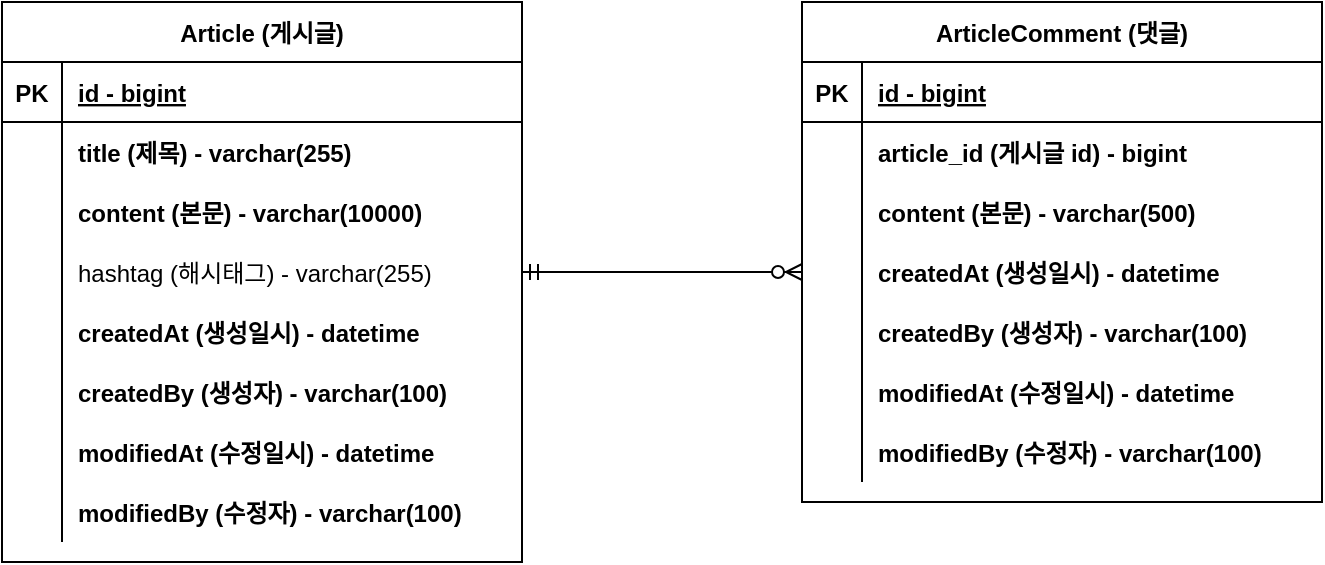 <mxfile version="20.4.2" type="github">
  <diagram id="U71vbY5LqjYVcQyEc9EY" name="페이지-1">
    <mxGraphModel dx="1422" dy="737" grid="1" gridSize="10" guides="1" tooltips="1" connect="1" arrows="1" fold="1" page="1" pageScale="1" pageWidth="827" pageHeight="1169" math="0" shadow="0">
      <root>
        <mxCell id="0" />
        <mxCell id="1" parent="0" />
        <mxCell id="ZTrDCO__4Qnhb2mLUUCg-1" value="Article (게시글)" style="shape=table;startSize=30;container=1;collapsible=1;childLayout=tableLayout;fixedRows=1;rowLines=0;fontStyle=1;align=center;resizeLast=1;" vertex="1" parent="1">
          <mxGeometry x="40" y="320" width="260" height="280" as="geometry" />
        </mxCell>
        <mxCell id="ZTrDCO__4Qnhb2mLUUCg-2" value="" style="shape=tableRow;horizontal=0;startSize=0;swimlaneHead=0;swimlaneBody=0;fillColor=none;collapsible=0;dropTarget=0;points=[[0,0.5],[1,0.5]];portConstraint=eastwest;top=0;left=0;right=0;bottom=1;" vertex="1" parent="ZTrDCO__4Qnhb2mLUUCg-1">
          <mxGeometry y="30" width="260" height="30" as="geometry" />
        </mxCell>
        <mxCell id="ZTrDCO__4Qnhb2mLUUCg-3" value="PK" style="shape=partialRectangle;connectable=0;fillColor=none;top=0;left=0;bottom=0;right=0;fontStyle=1;overflow=hidden;" vertex="1" parent="ZTrDCO__4Qnhb2mLUUCg-2">
          <mxGeometry width="30" height="30" as="geometry">
            <mxRectangle width="30" height="30" as="alternateBounds" />
          </mxGeometry>
        </mxCell>
        <mxCell id="ZTrDCO__4Qnhb2mLUUCg-4" value="id - bigint" style="shape=partialRectangle;connectable=0;fillColor=none;top=0;left=0;bottom=0;right=0;align=left;spacingLeft=6;fontStyle=5;overflow=hidden;" vertex="1" parent="ZTrDCO__4Qnhb2mLUUCg-2">
          <mxGeometry x="30" width="230" height="30" as="geometry">
            <mxRectangle width="230" height="30" as="alternateBounds" />
          </mxGeometry>
        </mxCell>
        <mxCell id="ZTrDCO__4Qnhb2mLUUCg-5" value="" style="shape=tableRow;horizontal=0;startSize=0;swimlaneHead=0;swimlaneBody=0;fillColor=none;collapsible=0;dropTarget=0;points=[[0,0.5],[1,0.5]];portConstraint=eastwest;top=0;left=0;right=0;bottom=0;" vertex="1" parent="ZTrDCO__4Qnhb2mLUUCg-1">
          <mxGeometry y="60" width="260" height="30" as="geometry" />
        </mxCell>
        <mxCell id="ZTrDCO__4Qnhb2mLUUCg-6" value="" style="shape=partialRectangle;connectable=0;fillColor=none;top=0;left=0;bottom=0;right=0;editable=1;overflow=hidden;" vertex="1" parent="ZTrDCO__4Qnhb2mLUUCg-5">
          <mxGeometry width="30" height="30" as="geometry">
            <mxRectangle width="30" height="30" as="alternateBounds" />
          </mxGeometry>
        </mxCell>
        <mxCell id="ZTrDCO__4Qnhb2mLUUCg-7" value="title (제목) - varchar(255)" style="shape=partialRectangle;connectable=0;fillColor=none;top=0;left=0;bottom=0;right=0;align=left;spacingLeft=6;overflow=hidden;fontStyle=1" vertex="1" parent="ZTrDCO__4Qnhb2mLUUCg-5">
          <mxGeometry x="30" width="230" height="30" as="geometry">
            <mxRectangle width="230" height="30" as="alternateBounds" />
          </mxGeometry>
        </mxCell>
        <mxCell id="ZTrDCO__4Qnhb2mLUUCg-8" value="" style="shape=tableRow;horizontal=0;startSize=0;swimlaneHead=0;swimlaneBody=0;fillColor=none;collapsible=0;dropTarget=0;points=[[0,0.5],[1,0.5]];portConstraint=eastwest;top=0;left=0;right=0;bottom=0;" vertex="1" parent="ZTrDCO__4Qnhb2mLUUCg-1">
          <mxGeometry y="90" width="260" height="30" as="geometry" />
        </mxCell>
        <mxCell id="ZTrDCO__4Qnhb2mLUUCg-9" value="" style="shape=partialRectangle;connectable=0;fillColor=none;top=0;left=0;bottom=0;right=0;editable=1;overflow=hidden;" vertex="1" parent="ZTrDCO__4Qnhb2mLUUCg-8">
          <mxGeometry width="30" height="30" as="geometry">
            <mxRectangle width="30" height="30" as="alternateBounds" />
          </mxGeometry>
        </mxCell>
        <mxCell id="ZTrDCO__4Qnhb2mLUUCg-10" value="content (본문) - varchar(10000)" style="shape=partialRectangle;connectable=0;fillColor=none;top=0;left=0;bottom=0;right=0;align=left;spacingLeft=6;overflow=hidden;fontStyle=1" vertex="1" parent="ZTrDCO__4Qnhb2mLUUCg-8">
          <mxGeometry x="30" width="230" height="30" as="geometry">
            <mxRectangle width="230" height="30" as="alternateBounds" />
          </mxGeometry>
        </mxCell>
        <mxCell id="ZTrDCO__4Qnhb2mLUUCg-11" value="" style="shape=tableRow;horizontal=0;startSize=0;swimlaneHead=0;swimlaneBody=0;fillColor=none;collapsible=0;dropTarget=0;points=[[0,0.5],[1,0.5]];portConstraint=eastwest;top=0;left=0;right=0;bottom=0;" vertex="1" parent="ZTrDCO__4Qnhb2mLUUCg-1">
          <mxGeometry y="120" width="260" height="30" as="geometry" />
        </mxCell>
        <mxCell id="ZTrDCO__4Qnhb2mLUUCg-12" value="" style="shape=partialRectangle;connectable=0;fillColor=none;top=0;left=0;bottom=0;right=0;editable=1;overflow=hidden;" vertex="1" parent="ZTrDCO__4Qnhb2mLUUCg-11">
          <mxGeometry width="30" height="30" as="geometry">
            <mxRectangle width="30" height="30" as="alternateBounds" />
          </mxGeometry>
        </mxCell>
        <mxCell id="ZTrDCO__4Qnhb2mLUUCg-13" value="hashtag (해시태그) - varchar(255)" style="shape=partialRectangle;connectable=0;fillColor=none;top=0;left=0;bottom=0;right=0;align=left;spacingLeft=6;overflow=hidden;" vertex="1" parent="ZTrDCO__4Qnhb2mLUUCg-11">
          <mxGeometry x="30" width="230" height="30" as="geometry">
            <mxRectangle width="230" height="30" as="alternateBounds" />
          </mxGeometry>
        </mxCell>
        <mxCell id="ZTrDCO__4Qnhb2mLUUCg-14" value="" style="shape=tableRow;horizontal=0;startSize=0;swimlaneHead=0;swimlaneBody=0;fillColor=none;collapsible=0;dropTarget=0;points=[[0,0.5],[1,0.5]];portConstraint=eastwest;top=0;left=0;right=0;bottom=0;" vertex="1" parent="ZTrDCO__4Qnhb2mLUUCg-1">
          <mxGeometry y="150" width="260" height="30" as="geometry" />
        </mxCell>
        <mxCell id="ZTrDCO__4Qnhb2mLUUCg-15" value="" style="shape=partialRectangle;connectable=0;fillColor=none;top=0;left=0;bottom=0;right=0;editable=1;overflow=hidden;" vertex="1" parent="ZTrDCO__4Qnhb2mLUUCg-14">
          <mxGeometry width="30" height="30" as="geometry">
            <mxRectangle width="30" height="30" as="alternateBounds" />
          </mxGeometry>
        </mxCell>
        <mxCell id="ZTrDCO__4Qnhb2mLUUCg-16" value="createdAt (생성일시) - datetime" style="shape=partialRectangle;connectable=0;fillColor=none;top=0;left=0;bottom=0;right=0;align=left;spacingLeft=6;overflow=hidden;fontStyle=1" vertex="1" parent="ZTrDCO__4Qnhb2mLUUCg-14">
          <mxGeometry x="30" width="230" height="30" as="geometry">
            <mxRectangle width="230" height="30" as="alternateBounds" />
          </mxGeometry>
        </mxCell>
        <mxCell id="ZTrDCO__4Qnhb2mLUUCg-20" value="" style="shape=tableRow;horizontal=0;startSize=0;swimlaneHead=0;swimlaneBody=0;fillColor=none;collapsible=0;dropTarget=0;points=[[0,0.5],[1,0.5]];portConstraint=eastwest;top=0;left=0;right=0;bottom=0;" vertex="1" parent="ZTrDCO__4Qnhb2mLUUCg-1">
          <mxGeometry y="180" width="260" height="30" as="geometry" />
        </mxCell>
        <mxCell id="ZTrDCO__4Qnhb2mLUUCg-21" value="" style="shape=partialRectangle;connectable=0;fillColor=none;top=0;left=0;bottom=0;right=0;editable=1;overflow=hidden;" vertex="1" parent="ZTrDCO__4Qnhb2mLUUCg-20">
          <mxGeometry width="30" height="30" as="geometry">
            <mxRectangle width="30" height="30" as="alternateBounds" />
          </mxGeometry>
        </mxCell>
        <mxCell id="ZTrDCO__4Qnhb2mLUUCg-22" value="createdBy (생성자) - varchar(100)" style="shape=partialRectangle;connectable=0;fillColor=none;top=0;left=0;bottom=0;right=0;align=left;spacingLeft=6;overflow=hidden;fontStyle=1" vertex="1" parent="ZTrDCO__4Qnhb2mLUUCg-20">
          <mxGeometry x="30" width="230" height="30" as="geometry">
            <mxRectangle width="230" height="30" as="alternateBounds" />
          </mxGeometry>
        </mxCell>
        <mxCell id="ZTrDCO__4Qnhb2mLUUCg-23" value="" style="shape=tableRow;horizontal=0;startSize=0;swimlaneHead=0;swimlaneBody=0;fillColor=none;collapsible=0;dropTarget=0;points=[[0,0.5],[1,0.5]];portConstraint=eastwest;top=0;left=0;right=0;bottom=0;" vertex="1" parent="ZTrDCO__4Qnhb2mLUUCg-1">
          <mxGeometry y="210" width="260" height="30" as="geometry" />
        </mxCell>
        <mxCell id="ZTrDCO__4Qnhb2mLUUCg-24" value="" style="shape=partialRectangle;connectable=0;fillColor=none;top=0;left=0;bottom=0;right=0;editable=1;overflow=hidden;" vertex="1" parent="ZTrDCO__4Qnhb2mLUUCg-23">
          <mxGeometry width="30" height="30" as="geometry">
            <mxRectangle width="30" height="30" as="alternateBounds" />
          </mxGeometry>
        </mxCell>
        <mxCell id="ZTrDCO__4Qnhb2mLUUCg-25" value="modifiedAt (수정일시) - datetime" style="shape=partialRectangle;connectable=0;fillColor=none;top=0;left=0;bottom=0;right=0;align=left;spacingLeft=6;overflow=hidden;fontStyle=1" vertex="1" parent="ZTrDCO__4Qnhb2mLUUCg-23">
          <mxGeometry x="30" width="230" height="30" as="geometry">
            <mxRectangle width="230" height="30" as="alternateBounds" />
          </mxGeometry>
        </mxCell>
        <mxCell id="ZTrDCO__4Qnhb2mLUUCg-17" value="" style="shape=tableRow;horizontal=0;startSize=0;swimlaneHead=0;swimlaneBody=0;fillColor=none;collapsible=0;dropTarget=0;points=[[0,0.5],[1,0.5]];portConstraint=eastwest;top=0;left=0;right=0;bottom=0;" vertex="1" parent="ZTrDCO__4Qnhb2mLUUCg-1">
          <mxGeometry y="240" width="260" height="30" as="geometry" />
        </mxCell>
        <mxCell id="ZTrDCO__4Qnhb2mLUUCg-18" value="" style="shape=partialRectangle;connectable=0;fillColor=none;top=0;left=0;bottom=0;right=0;editable=1;overflow=hidden;" vertex="1" parent="ZTrDCO__4Qnhb2mLUUCg-17">
          <mxGeometry width="30" height="30" as="geometry">
            <mxRectangle width="30" height="30" as="alternateBounds" />
          </mxGeometry>
        </mxCell>
        <mxCell id="ZTrDCO__4Qnhb2mLUUCg-19" value="modifiedBy (수정자) - varchar(100)" style="shape=partialRectangle;connectable=0;fillColor=none;top=0;left=0;bottom=0;right=0;align=left;spacingLeft=6;overflow=hidden;fontStyle=1" vertex="1" parent="ZTrDCO__4Qnhb2mLUUCg-17">
          <mxGeometry x="30" width="230" height="30" as="geometry">
            <mxRectangle width="230" height="30" as="alternateBounds" />
          </mxGeometry>
        </mxCell>
        <mxCell id="ZTrDCO__4Qnhb2mLUUCg-26" value="ArticleComment (댓글)" style="shape=table;startSize=30;container=1;collapsible=1;childLayout=tableLayout;fixedRows=1;rowLines=0;fontStyle=1;align=center;resizeLast=1;" vertex="1" parent="1">
          <mxGeometry x="440" y="320" width="260" height="250" as="geometry" />
        </mxCell>
        <mxCell id="ZTrDCO__4Qnhb2mLUUCg-27" value="" style="shape=tableRow;horizontal=0;startSize=0;swimlaneHead=0;swimlaneBody=0;fillColor=none;collapsible=0;dropTarget=0;points=[[0,0.5],[1,0.5]];portConstraint=eastwest;top=0;left=0;right=0;bottom=1;" vertex="1" parent="ZTrDCO__4Qnhb2mLUUCg-26">
          <mxGeometry y="30" width="260" height="30" as="geometry" />
        </mxCell>
        <mxCell id="ZTrDCO__4Qnhb2mLUUCg-28" value="PK" style="shape=partialRectangle;connectable=0;fillColor=none;top=0;left=0;bottom=0;right=0;fontStyle=1;overflow=hidden;" vertex="1" parent="ZTrDCO__4Qnhb2mLUUCg-27">
          <mxGeometry width="30" height="30" as="geometry">
            <mxRectangle width="30" height="30" as="alternateBounds" />
          </mxGeometry>
        </mxCell>
        <mxCell id="ZTrDCO__4Qnhb2mLUUCg-29" value="id - bigint" style="shape=partialRectangle;connectable=0;fillColor=none;top=0;left=0;bottom=0;right=0;align=left;spacingLeft=6;fontStyle=5;overflow=hidden;" vertex="1" parent="ZTrDCO__4Qnhb2mLUUCg-27">
          <mxGeometry x="30" width="230" height="30" as="geometry">
            <mxRectangle width="230" height="30" as="alternateBounds" />
          </mxGeometry>
        </mxCell>
        <mxCell id="ZTrDCO__4Qnhb2mLUUCg-30" value="" style="shape=tableRow;horizontal=0;startSize=0;swimlaneHead=0;swimlaneBody=0;fillColor=none;collapsible=0;dropTarget=0;points=[[0,0.5],[1,0.5]];portConstraint=eastwest;top=0;left=0;right=0;bottom=0;" vertex="1" parent="ZTrDCO__4Qnhb2mLUUCg-26">
          <mxGeometry y="60" width="260" height="30" as="geometry" />
        </mxCell>
        <mxCell id="ZTrDCO__4Qnhb2mLUUCg-31" value="" style="shape=partialRectangle;connectable=0;fillColor=none;top=0;left=0;bottom=0;right=0;editable=1;overflow=hidden;" vertex="1" parent="ZTrDCO__4Qnhb2mLUUCg-30">
          <mxGeometry width="30" height="30" as="geometry">
            <mxRectangle width="30" height="30" as="alternateBounds" />
          </mxGeometry>
        </mxCell>
        <mxCell id="ZTrDCO__4Qnhb2mLUUCg-32" value="article_id (게시글 id) - bigint" style="shape=partialRectangle;connectable=0;fillColor=none;top=0;left=0;bottom=0;right=0;align=left;spacingLeft=6;overflow=hidden;fontStyle=1" vertex="1" parent="ZTrDCO__4Qnhb2mLUUCg-30">
          <mxGeometry x="30" width="230" height="30" as="geometry">
            <mxRectangle width="230" height="30" as="alternateBounds" />
          </mxGeometry>
        </mxCell>
        <mxCell id="ZTrDCO__4Qnhb2mLUUCg-101" value="" style="shape=tableRow;horizontal=0;startSize=0;swimlaneHead=0;swimlaneBody=0;fillColor=none;collapsible=0;dropTarget=0;points=[[0,0.5],[1,0.5]];portConstraint=eastwest;top=0;left=0;right=0;bottom=0;" vertex="1" parent="ZTrDCO__4Qnhb2mLUUCg-26">
          <mxGeometry y="90" width="260" height="30" as="geometry" />
        </mxCell>
        <mxCell id="ZTrDCO__4Qnhb2mLUUCg-102" value="" style="shape=partialRectangle;connectable=0;fillColor=none;top=0;left=0;bottom=0;right=0;editable=1;overflow=hidden;" vertex="1" parent="ZTrDCO__4Qnhb2mLUUCg-101">
          <mxGeometry width="30" height="30" as="geometry">
            <mxRectangle width="30" height="30" as="alternateBounds" />
          </mxGeometry>
        </mxCell>
        <mxCell id="ZTrDCO__4Qnhb2mLUUCg-103" value="content (본문) - varchar(500)" style="shape=partialRectangle;connectable=0;fillColor=none;top=0;left=0;bottom=0;right=0;align=left;spacingLeft=6;overflow=hidden;fontStyle=1" vertex="1" parent="ZTrDCO__4Qnhb2mLUUCg-101">
          <mxGeometry x="30" width="230" height="30" as="geometry">
            <mxRectangle width="230" height="30" as="alternateBounds" />
          </mxGeometry>
        </mxCell>
        <mxCell id="ZTrDCO__4Qnhb2mLUUCg-39" value="" style="shape=tableRow;horizontal=0;startSize=0;swimlaneHead=0;swimlaneBody=0;fillColor=none;collapsible=0;dropTarget=0;points=[[0,0.5],[1,0.5]];portConstraint=eastwest;top=0;left=0;right=0;bottom=0;" vertex="1" parent="ZTrDCO__4Qnhb2mLUUCg-26">
          <mxGeometry y="120" width="260" height="30" as="geometry" />
        </mxCell>
        <mxCell id="ZTrDCO__4Qnhb2mLUUCg-40" value="" style="shape=partialRectangle;connectable=0;fillColor=none;top=0;left=0;bottom=0;right=0;editable=1;overflow=hidden;" vertex="1" parent="ZTrDCO__4Qnhb2mLUUCg-39">
          <mxGeometry width="30" height="30" as="geometry">
            <mxRectangle width="30" height="30" as="alternateBounds" />
          </mxGeometry>
        </mxCell>
        <mxCell id="ZTrDCO__4Qnhb2mLUUCg-41" value="createdAt (생성일시) - datetime" style="shape=partialRectangle;connectable=0;fillColor=none;top=0;left=0;bottom=0;right=0;align=left;spacingLeft=6;overflow=hidden;fontStyle=1" vertex="1" parent="ZTrDCO__4Qnhb2mLUUCg-39">
          <mxGeometry x="30" width="230" height="30" as="geometry">
            <mxRectangle width="230" height="30" as="alternateBounds" />
          </mxGeometry>
        </mxCell>
        <mxCell id="ZTrDCO__4Qnhb2mLUUCg-42" value="" style="shape=tableRow;horizontal=0;startSize=0;swimlaneHead=0;swimlaneBody=0;fillColor=none;collapsible=0;dropTarget=0;points=[[0,0.5],[1,0.5]];portConstraint=eastwest;top=0;left=0;right=0;bottom=0;" vertex="1" parent="ZTrDCO__4Qnhb2mLUUCg-26">
          <mxGeometry y="150" width="260" height="30" as="geometry" />
        </mxCell>
        <mxCell id="ZTrDCO__4Qnhb2mLUUCg-43" value="" style="shape=partialRectangle;connectable=0;fillColor=none;top=0;left=0;bottom=0;right=0;editable=1;overflow=hidden;" vertex="1" parent="ZTrDCO__4Qnhb2mLUUCg-42">
          <mxGeometry width="30" height="30" as="geometry">
            <mxRectangle width="30" height="30" as="alternateBounds" />
          </mxGeometry>
        </mxCell>
        <mxCell id="ZTrDCO__4Qnhb2mLUUCg-44" value="createdBy (생성자) - varchar(100)" style="shape=partialRectangle;connectable=0;fillColor=none;top=0;left=0;bottom=0;right=0;align=left;spacingLeft=6;overflow=hidden;fontStyle=1" vertex="1" parent="ZTrDCO__4Qnhb2mLUUCg-42">
          <mxGeometry x="30" width="230" height="30" as="geometry">
            <mxRectangle width="230" height="30" as="alternateBounds" />
          </mxGeometry>
        </mxCell>
        <mxCell id="ZTrDCO__4Qnhb2mLUUCg-45" value="" style="shape=tableRow;horizontal=0;startSize=0;swimlaneHead=0;swimlaneBody=0;fillColor=none;collapsible=0;dropTarget=0;points=[[0,0.5],[1,0.5]];portConstraint=eastwest;top=0;left=0;right=0;bottom=0;" vertex="1" parent="ZTrDCO__4Qnhb2mLUUCg-26">
          <mxGeometry y="180" width="260" height="30" as="geometry" />
        </mxCell>
        <mxCell id="ZTrDCO__4Qnhb2mLUUCg-46" value="" style="shape=partialRectangle;connectable=0;fillColor=none;top=0;left=0;bottom=0;right=0;editable=1;overflow=hidden;" vertex="1" parent="ZTrDCO__4Qnhb2mLUUCg-45">
          <mxGeometry width="30" height="30" as="geometry">
            <mxRectangle width="30" height="30" as="alternateBounds" />
          </mxGeometry>
        </mxCell>
        <mxCell id="ZTrDCO__4Qnhb2mLUUCg-47" value="modifiedAt (수정일시) - datetime" style="shape=partialRectangle;connectable=0;fillColor=none;top=0;left=0;bottom=0;right=0;align=left;spacingLeft=6;overflow=hidden;fontStyle=1" vertex="1" parent="ZTrDCO__4Qnhb2mLUUCg-45">
          <mxGeometry x="30" width="230" height="30" as="geometry">
            <mxRectangle width="230" height="30" as="alternateBounds" />
          </mxGeometry>
        </mxCell>
        <mxCell id="ZTrDCO__4Qnhb2mLUUCg-48" value="" style="shape=tableRow;horizontal=0;startSize=0;swimlaneHead=0;swimlaneBody=0;fillColor=none;collapsible=0;dropTarget=0;points=[[0,0.5],[1,0.5]];portConstraint=eastwest;top=0;left=0;right=0;bottom=0;" vertex="1" parent="ZTrDCO__4Qnhb2mLUUCg-26">
          <mxGeometry y="210" width="260" height="30" as="geometry" />
        </mxCell>
        <mxCell id="ZTrDCO__4Qnhb2mLUUCg-49" value="" style="shape=partialRectangle;connectable=0;fillColor=none;top=0;left=0;bottom=0;right=0;editable=1;overflow=hidden;" vertex="1" parent="ZTrDCO__4Qnhb2mLUUCg-48">
          <mxGeometry width="30" height="30" as="geometry">
            <mxRectangle width="30" height="30" as="alternateBounds" />
          </mxGeometry>
        </mxCell>
        <mxCell id="ZTrDCO__4Qnhb2mLUUCg-50" value="modifiedBy (수정자) - varchar(100)" style="shape=partialRectangle;connectable=0;fillColor=none;top=0;left=0;bottom=0;right=0;align=left;spacingLeft=6;overflow=hidden;fontStyle=1" vertex="1" parent="ZTrDCO__4Qnhb2mLUUCg-48">
          <mxGeometry x="30" width="230" height="30" as="geometry">
            <mxRectangle width="230" height="30" as="alternateBounds" />
          </mxGeometry>
        </mxCell>
        <mxCell id="ZTrDCO__4Qnhb2mLUUCg-52" value="" style="edgeStyle=entityRelationEdgeStyle;fontSize=12;html=1;endArrow=ERzeroToMany;startArrow=ERmandOne;rounded=0;entryX=0;entryY=0.5;entryDx=0;entryDy=0;exitX=1;exitY=0.5;exitDx=0;exitDy=0;" edge="1" parent="1" source="ZTrDCO__4Qnhb2mLUUCg-11" target="ZTrDCO__4Qnhb2mLUUCg-39">
          <mxGeometry width="100" height="100" relative="1" as="geometry">
            <mxPoint x="220" y="480" as="sourcePoint" />
            <mxPoint x="320" y="380" as="targetPoint" />
          </mxGeometry>
        </mxCell>
      </root>
    </mxGraphModel>
  </diagram>
</mxfile>
